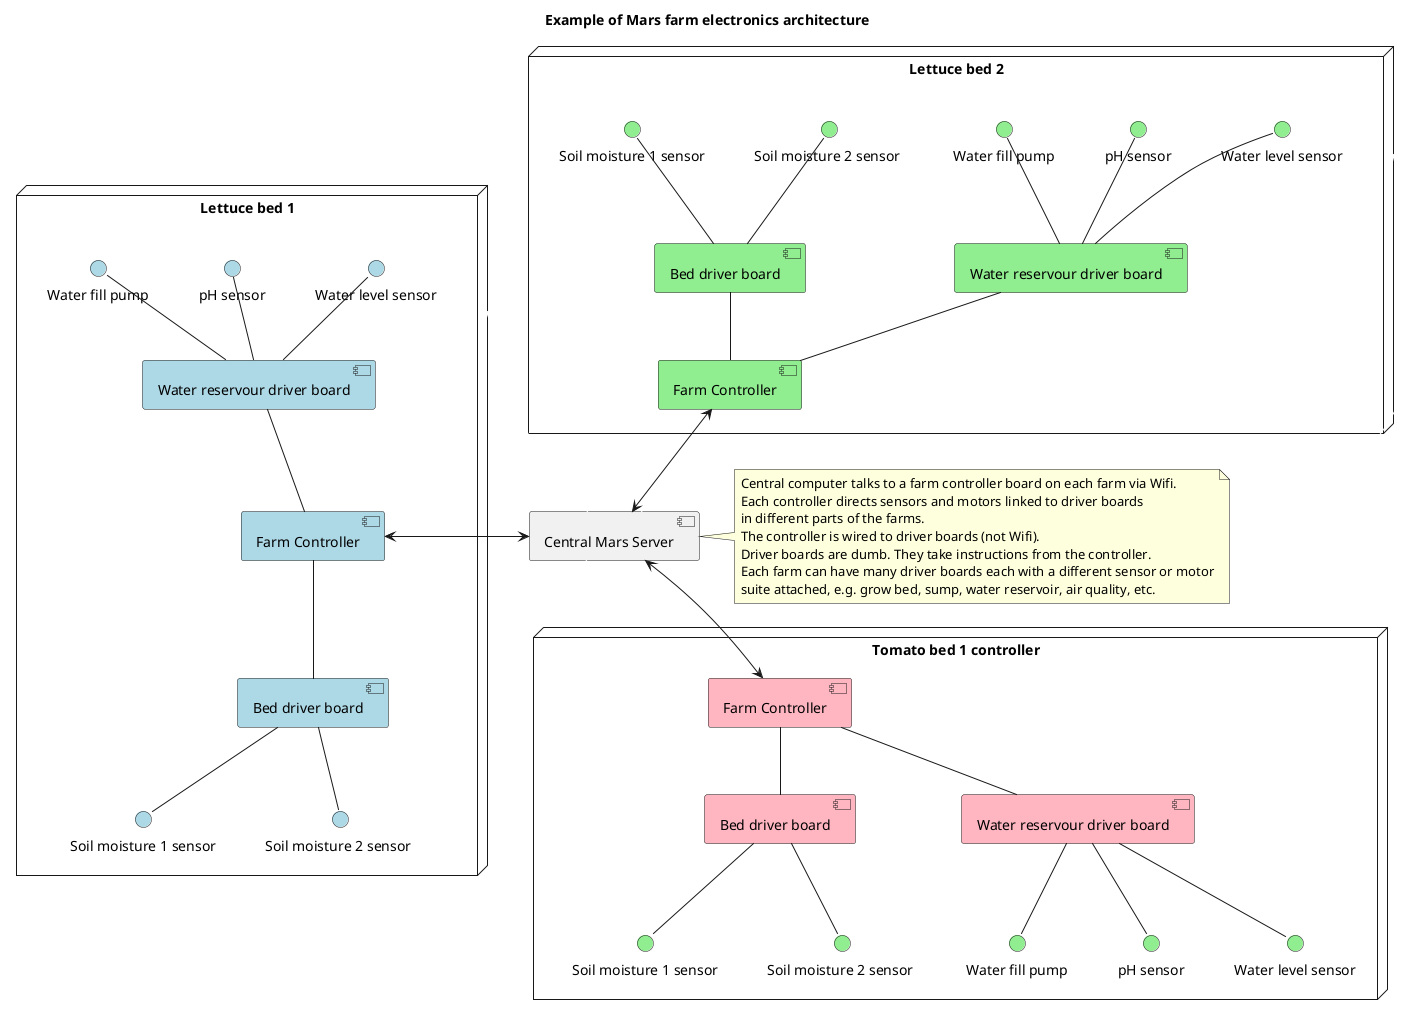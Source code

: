 @startuml
title Example of Mars farm electronics architecture

node "Lettuce bed 1" as FB1 {
	[Farm Controller] as F1Controller #lightblue
	[Bed driver board] as F1A1Driver #lightblue
	[Water reservour driver board] as F1A2Driver #lightblue
	interface "Water fill pump" as F1P1Water #lightblue
	interface "pH sensor" as F1S1Water #lightblue
	interface "Water level sensor" as F1S2Water #lightblue
	interface "Soil moisture 1 sensor" as F1S1Bed #lightblue
	interface "Soil moisture 2 sensor " as F1S2Bed #lightblue
}

F1Controller -down- F1A1Driver
F1Controller -up- F1A2Driver

F1A1Driver -down- F1S1Bed
F1A1Driver -down- F1S2Bed

F1A2Driver -up- F1P1Water 
F1A2Driver -up- F1S1Water
F1A2Driver -up- F1S2Water

node "Lettuce bed 2" as FB2{
	[Farm Controller] as F2Controller #lightgreen
	[Bed driver board] as F2A1Driver #lightgreen
	[Water reservour driver board] as F2A2Driver #lightgreen
	interface "Water fill pump" 		as F2P1Water #lightgreen
	interface "pH sensor" 				as F2S1Water #lightgreen
	interface "Water level sensor" 		as F2S2Water #lightgreen
	interface "Soil moisture 1 sensor"  as F2S1Bed #lightgreen
	interface "Soil moisture 2 sensor " as F2S2Bed #lightgreen
}

F2Controller -up- F2A1Driver
F2Controller -up- F2A2Driver

F2A1Driver -up- F2S1Bed
F2A1Driver -up- F2S2Bed

F2A2Driver -up- F2P1Water 
F2A2Driver -up- F2S1Water
F2A2Driver -up- F2S2Water

node "Tomato bed 1 controller" as FB3 {
	[Farm Controller] as F3Controller #lightpink
	[Bed driver board] as F3A1Driver  #lightpink
	[Water reservour driver board] as F3A2Driver  #lightpink
	interface "Water fill pump" 		as F3P1Water #lightgreen
	interface "pH sensor" 				as F3S1Water #lightgreen
	interface "Water level sensor" 		as F3S2Water #lightgreen
	interface "Soil moisture 1 sensor"  as F3S1Bed #lightgreen
	interface "Soil moisture 2 sensor " as F3S2Bed #lightgreen
}
F3Controller -down- F3A1Driver
F3Controller -down- F3A2Driver

F3A1Driver -down- F3S1Bed
F3A1Driver -down- F3S2Bed

F3A2Driver -down- F3P1Water 
F3A2Driver -down- F3S1Water
F3A2Driver -down- F3S2Water

[Central Mars Server] as Home
Home <-left-> F1Controller 
Home -left- FB1 #white
Home <-up-> F2Controller
Home -up- FB2 #white
Home <-down-> F3Controller
Home -down- FB3 #white

note right of Home
	Central computer talks to a farm controller board on each farm via Wifi. 
	Each controller directs sensors and motors linked to driver boards 
	in different parts of the farms. 
	The controller is wired to driver boards (not Wifi).
	Driver boards are dumb. They take instructions from the controller.
	Each farm can have many driver boards each with a different sensor or motor
	suite attached, e.g. grow bed, sump, water reservoir, air quality, etc.
end note


@enduml
